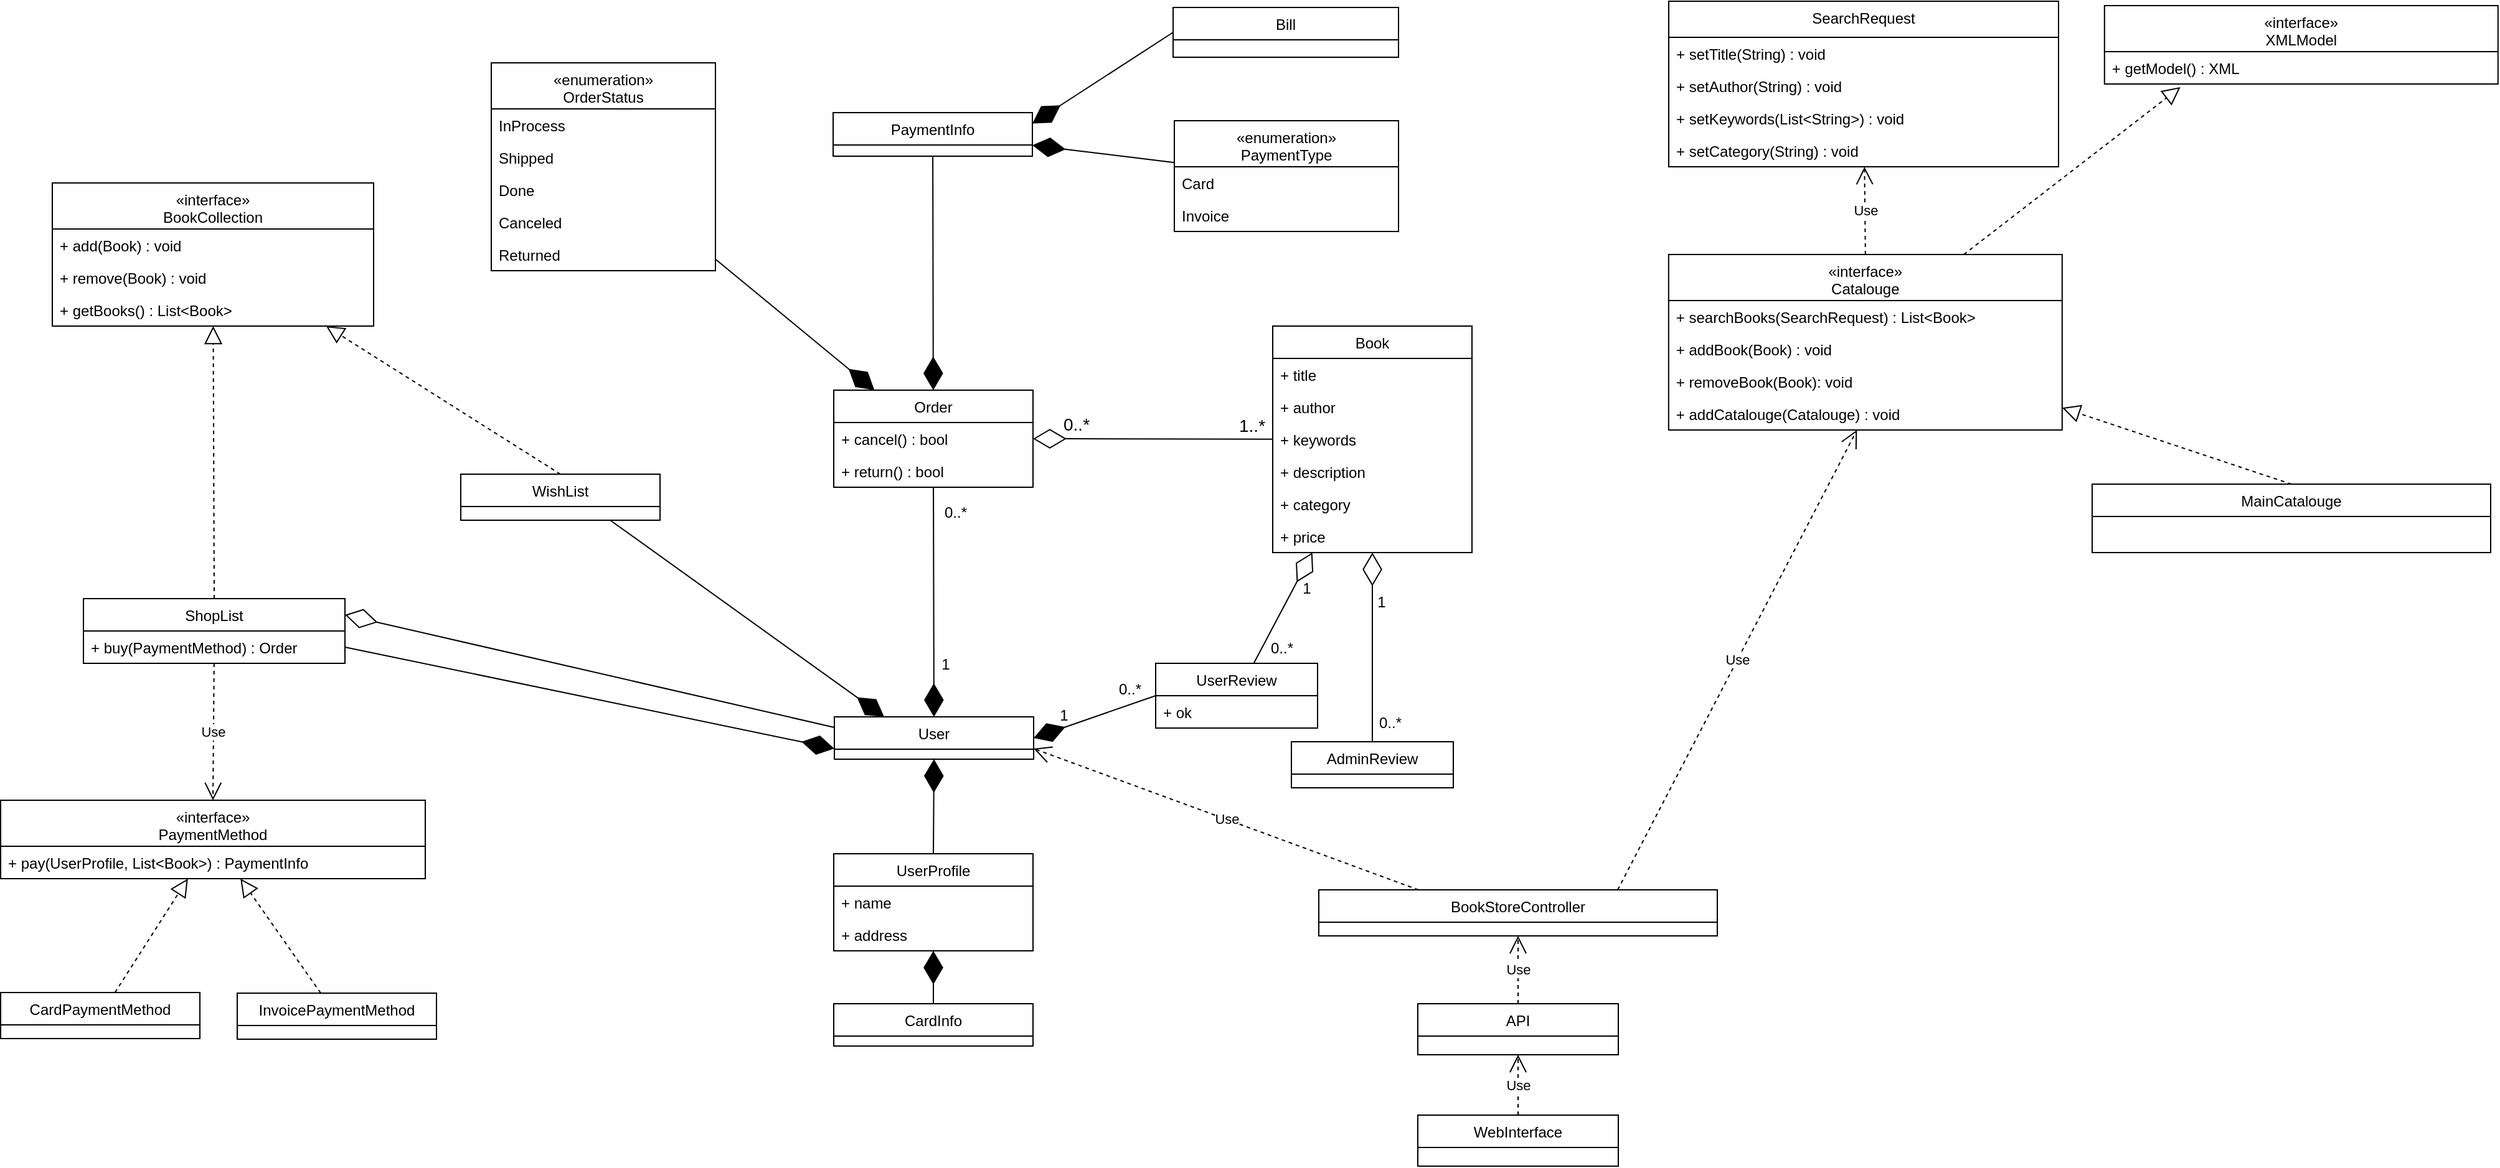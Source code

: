 <mxfile version="10.7.8" type="device"><diagram name="Page-1" id="6133507b-19e7-1e82-6fc7-422aa6c4b21f"><mxGraphModel dx="3888" dy="1508" grid="1" gridSize="10" guides="1" tooltips="1" connect="1" arrows="1" fold="1" page="1" pageScale="1" pageWidth="1100" pageHeight="850" background="#ffffff" math="0" shadow="0"><root><mxCell id="0"/><mxCell id="1" parent="0"/><mxCell id="xPc785PjOc9H_ZobObJN-13" value="Book" style="swimlane;fontStyle=0;align=center;verticalAlign=top;childLayout=stackLayout;horizontal=1;startSize=26;horizontalStack=0;resizeParent=1;resizeParentMax=0;resizeLast=0;collapsible=1;marginBottom=0;" vertex="1" parent="1"><mxGeometry x="902" y="266" width="160" height="182" as="geometry"><mxRectangle x="570" y="511" width="100" height="26" as="alternateBounds"/></mxGeometry></mxCell><mxCell id="xPc785PjOc9H_ZobObJN-14" value="+ title" style="text;strokeColor=none;fillColor=none;align=left;verticalAlign=top;spacingLeft=4;spacingRight=4;overflow=hidden;rotatable=0;points=[[0,0.5],[1,0.5]];portConstraint=eastwest;" vertex="1" parent="xPc785PjOc9H_ZobObJN-13"><mxGeometry y="26" width="160" height="26" as="geometry"/></mxCell><mxCell id="xPc785PjOc9H_ZobObJN-19" value="+ author" style="text;strokeColor=none;fillColor=none;align=left;verticalAlign=top;spacingLeft=4;spacingRight=4;overflow=hidden;rotatable=0;points=[[0,0.5],[1,0.5]];portConstraint=eastwest;" vertex="1" parent="xPc785PjOc9H_ZobObJN-13"><mxGeometry y="52" width="160" height="26" as="geometry"/></mxCell><mxCell id="xPc785PjOc9H_ZobObJN-20" value="+ keywords" style="text;strokeColor=none;fillColor=none;align=left;verticalAlign=top;spacingLeft=4;spacingRight=4;overflow=hidden;rotatable=0;points=[[0,0.5],[1,0.5]];portConstraint=eastwest;" vertex="1" parent="xPc785PjOc9H_ZobObJN-13"><mxGeometry y="78" width="160" height="26" as="geometry"/></mxCell><mxCell id="xPc785PjOc9H_ZobObJN-22" value="+ description" style="text;strokeColor=none;fillColor=none;align=left;verticalAlign=top;spacingLeft=4;spacingRight=4;overflow=hidden;rotatable=0;points=[[0,0.5],[1,0.5]];portConstraint=eastwest;" vertex="1" parent="xPc785PjOc9H_ZobObJN-13"><mxGeometry y="104" width="160" height="26" as="geometry"/></mxCell><mxCell id="xPc785PjOc9H_ZobObJN-136" value="+ category" style="text;strokeColor=none;fillColor=none;align=left;verticalAlign=top;spacingLeft=4;spacingRight=4;overflow=hidden;rotatable=0;points=[[0,0.5],[1,0.5]];portConstraint=eastwest;" vertex="1" parent="xPc785PjOc9H_ZobObJN-13"><mxGeometry y="130" width="160" height="26" as="geometry"/></mxCell><mxCell id="xPc785PjOc9H_ZobObJN-21" value="+ price" style="text;strokeColor=none;fillColor=none;align=left;verticalAlign=top;spacingLeft=4;spacingRight=4;overflow=hidden;rotatable=0;points=[[0,0.5],[1,0.5]];portConstraint=eastwest;" vertex="1" parent="xPc785PjOc9H_ZobObJN-13"><mxGeometry y="156" width="160" height="26" as="geometry"/></mxCell><mxCell id="xPc785PjOc9H_ZobObJN-29" value="Order" style="swimlane;fontStyle=0;align=center;verticalAlign=top;childLayout=stackLayout;horizontal=1;startSize=26;horizontalStack=0;resizeParent=1;resizeParentMax=0;resizeLast=0;collapsible=1;marginBottom=0;" vertex="1" parent="1"><mxGeometry x="549.5" y="317.5" width="160" height="78" as="geometry"/></mxCell><mxCell id="xPc785PjOc9H_ZobObJN-66" value="+ cancel() : bool" style="text;strokeColor=none;fillColor=none;align=left;verticalAlign=top;spacingLeft=4;spacingRight=4;overflow=hidden;rotatable=0;points=[[0,0.5],[1,0.5]];portConstraint=eastwest;" vertex="1" parent="xPc785PjOc9H_ZobObJN-29"><mxGeometry y="26" width="160" height="26" as="geometry"/></mxCell><mxCell id="xPc785PjOc9H_ZobObJN-67" value="+ return() : bool" style="text;strokeColor=none;fillColor=none;align=left;verticalAlign=top;spacingLeft=4;spacingRight=4;overflow=hidden;rotatable=0;points=[[0,0.5],[1,0.5]];portConstraint=eastwest;" vertex="1" parent="xPc785PjOc9H_ZobObJN-29"><mxGeometry y="52" width="160" height="26" as="geometry"/></mxCell><mxCell id="xPc785PjOc9H_ZobObJN-35" value="«enumeration»&#xA;OrderStatus" style="swimlane;fontStyle=0;align=center;verticalAlign=top;childLayout=stackLayout;horizontal=1;startSize=37;horizontalStack=0;resizeParent=1;resizeParentMax=0;resizeLast=0;collapsible=1;marginBottom=0;" vertex="1" parent="1"><mxGeometry x="274.5" y="54.5" width="180" height="167" as="geometry"/></mxCell><mxCell id="xPc785PjOc9H_ZobObJN-36" value="InProcess" style="text;strokeColor=none;fillColor=none;align=left;verticalAlign=top;spacingLeft=4;spacingRight=4;overflow=hidden;rotatable=0;points=[[0,0.5],[1,0.5]];portConstraint=eastwest;" vertex="1" parent="xPc785PjOc9H_ZobObJN-35"><mxGeometry y="37" width="180" height="26" as="geometry"/></mxCell><mxCell id="xPc785PjOc9H_ZobObJN-41" value="Shipped" style="text;strokeColor=none;fillColor=none;align=left;verticalAlign=top;spacingLeft=4;spacingRight=4;overflow=hidden;rotatable=0;points=[[0,0.5],[1,0.5]];portConstraint=eastwest;" vertex="1" parent="xPc785PjOc9H_ZobObJN-35"><mxGeometry y="63" width="180" height="26" as="geometry"/></mxCell><mxCell id="xPc785PjOc9H_ZobObJN-42" value="Done" style="text;strokeColor=none;fillColor=none;align=left;verticalAlign=top;spacingLeft=4;spacingRight=4;overflow=hidden;rotatable=0;points=[[0,0.5],[1,0.5]];portConstraint=eastwest;" vertex="1" parent="xPc785PjOc9H_ZobObJN-35"><mxGeometry y="89" width="180" height="26" as="geometry"/></mxCell><mxCell id="xPc785PjOc9H_ZobObJN-40" value="Canceled" style="text;strokeColor=none;fillColor=none;align=left;verticalAlign=top;spacingLeft=4;spacingRight=4;overflow=hidden;rotatable=0;points=[[0,0.5],[1,0.5]];portConstraint=eastwest;" vertex="1" parent="xPc785PjOc9H_ZobObJN-35"><mxGeometry y="115" width="180" height="26" as="geometry"/></mxCell><mxCell id="xPc785PjOc9H_ZobObJN-68" value="Returned" style="text;strokeColor=none;fillColor=none;align=left;verticalAlign=top;spacingLeft=4;spacingRight=4;overflow=hidden;rotatable=0;points=[[0,0.5],[1,0.5]];portConstraint=eastwest;" vertex="1" parent="xPc785PjOc9H_ZobObJN-35"><mxGeometry y="141" width="180" height="26" as="geometry"/></mxCell><mxCell id="xPc785PjOc9H_ZobObJN-43" value="" style="endArrow=diamondThin;endFill=1;endSize=24;html=1;" edge="1" parent="1" source="xPc785PjOc9H_ZobObJN-35" target="xPc785PjOc9H_ZobObJN-29"><mxGeometry width="160" relative="1" as="geometry"><mxPoint x="230" y="380" as="sourcePoint"/><mxPoint x="390" y="380" as="targetPoint"/></mxGeometry></mxCell><mxCell id="xPc785PjOc9H_ZobObJN-44" value="PaymentInfo" style="swimlane;fontStyle=0;align=center;verticalAlign=top;childLayout=stackLayout;horizontal=1;startSize=26;horizontalStack=0;resizeParent=1;resizeParentMax=0;resizeLast=0;collapsible=1;marginBottom=0;" vertex="1" parent="1"><mxGeometry x="549" y="94.5" width="160" height="35" as="geometry"/></mxCell><mxCell id="xPc785PjOc9H_ZobObJN-49" value="«enumeration»&#xA;PaymentType" style="swimlane;fontStyle=0;align=center;verticalAlign=top;childLayout=stackLayout;horizontal=1;startSize=37;horizontalStack=0;resizeParent=1;resizeParentMax=0;resizeLast=0;collapsible=1;marginBottom=0;" vertex="1" parent="1"><mxGeometry x="823" y="101" width="180" height="89" as="geometry"/></mxCell><mxCell id="xPc785PjOc9H_ZobObJN-50" value="Card" style="text;strokeColor=none;fillColor=none;align=left;verticalAlign=top;spacingLeft=4;spacingRight=4;overflow=hidden;rotatable=0;points=[[0,0.5],[1,0.5]];portConstraint=eastwest;" vertex="1" parent="xPc785PjOc9H_ZobObJN-49"><mxGeometry y="37" width="180" height="26" as="geometry"/></mxCell><mxCell id="xPc785PjOc9H_ZobObJN-51" value="Invoice" style="text;strokeColor=none;fillColor=none;align=left;verticalAlign=top;spacingLeft=4;spacingRight=4;overflow=hidden;rotatable=0;points=[[0,0.5],[1,0.5]];portConstraint=eastwest;" vertex="1" parent="xPc785PjOc9H_ZobObJN-49"><mxGeometry y="63" width="180" height="26" as="geometry"/></mxCell><mxCell id="xPc785PjOc9H_ZobObJN-57" value="" style="endArrow=diamondThin;endFill=1;endSize=24;html=1;" edge="1" parent="1" source="xPc785PjOc9H_ZobObJN-44" target="xPc785PjOc9H_ZobObJN-29"><mxGeometry width="160" relative="1" as="geometry"><mxPoint x="690" y="230" as="sourcePoint"/><mxPoint x="753.5" y="292.167" as="targetPoint"/></mxGeometry></mxCell><mxCell id="xPc785PjOc9H_ZobObJN-60" value="CardPaymentMethod" style="swimlane;fontStyle=0;align=center;verticalAlign=top;childLayout=stackLayout;horizontal=1;startSize=26;horizontalStack=0;resizeParent=1;resizeParentMax=0;resizeLast=0;collapsible=1;marginBottom=0;" vertex="1" parent="1"><mxGeometry x="-119.5" y="801.471" width="160" height="37" as="geometry"/></mxCell><mxCell id="xPc785PjOc9H_ZobObJN-61" value="InvoicePaymentMethod" style="swimlane;fontStyle=0;align=center;verticalAlign=top;childLayout=stackLayout;horizontal=1;startSize=26;horizontalStack=0;resizeParent=1;resizeParentMax=0;resizeLast=0;collapsible=1;marginBottom=0;" vertex="1" parent="1"><mxGeometry x="70.5" y="801.971" width="160" height="37" as="geometry"/></mxCell><mxCell id="xPc785PjOc9H_ZobObJN-62" value="" style="endArrow=block;dashed=1;endFill=0;endSize=12;html=1;" edge="1" parent="1" source="xPc785PjOc9H_ZobObJN-60" target="xPc785PjOc9H_ZobObJN-63"><mxGeometry width="160" relative="1" as="geometry"><mxPoint x="-44.5" y="872.471" as="sourcePoint"/><mxPoint x="115.5" y="872.471" as="targetPoint"/></mxGeometry></mxCell><mxCell id="xPc785PjOc9H_ZobObJN-63" value="«interface»&#xA;PaymentMethod" style="swimlane;fontStyle=0;align=center;verticalAlign=top;childLayout=stackLayout;horizontal=1;startSize=37;horizontalStack=0;resizeParent=1;resizeParentMax=0;resizeLast=0;collapsible=1;marginBottom=0;" vertex="1" parent="1"><mxGeometry x="-119.5" y="646.971" width="341" height="63" as="geometry"/></mxCell><mxCell id="xPc785PjOc9H_ZobObJN-79" value="+ pay(UserProfile, List&lt;Book&gt;) : PaymentInfo" style="text;strokeColor=none;fillColor=none;align=left;verticalAlign=top;spacingLeft=4;spacingRight=4;overflow=hidden;rotatable=0;points=[[0,0.5],[1,0.5]];portConstraint=eastwest;" vertex="1" parent="xPc785PjOc9H_ZobObJN-63"><mxGeometry y="37" width="341" height="26" as="geometry"/></mxCell><mxCell id="xPc785PjOc9H_ZobObJN-64" value="" style="endArrow=block;dashed=1;endFill=0;endSize=12;html=1;" edge="1" parent="1" source="xPc785PjOc9H_ZobObJN-61" target="xPc785PjOc9H_ZobObJN-63"><mxGeometry width="160" relative="1" as="geometry"><mxPoint x="-8.177" y="918.971" as="sourcePoint"/><mxPoint x="47.019" y="757.471" as="targetPoint"/></mxGeometry></mxCell><mxCell id="xPc785PjOc9H_ZobObJN-69" value="" style="endArrow=diamondThin;endFill=1;endSize=24;html=1;entryX=1;entryY=0.75;entryDx=0;entryDy=0;" edge="1" parent="1" source="xPc785PjOc9H_ZobObJN-49" target="xPc785PjOc9H_ZobObJN-44"><mxGeometry width="160" relative="1" as="geometry"><mxPoint x="583.523" y="122" as="sourcePoint"/><mxPoint x="529.606" y="276" as="targetPoint"/></mxGeometry></mxCell><mxCell id="xPc785PjOc9H_ZobObJN-75" value="Bill" style="swimlane;fontStyle=0;align=center;verticalAlign=top;childLayout=stackLayout;horizontal=1;startSize=26;horizontalStack=0;resizeParent=1;resizeParentMax=0;resizeLast=0;collapsible=1;marginBottom=0;" vertex="1" parent="1"><mxGeometry x="822" y="10" width="181" height="40" as="geometry"/></mxCell><mxCell id="xPc785PjOc9H_ZobObJN-77" value="" style="endArrow=diamondThin;endFill=1;endSize=24;html=1;entryX=1;entryY=0.25;entryDx=0;entryDy=0;exitX=0;exitY=0.5;exitDx=0;exitDy=0;" edge="1" parent="1" source="xPc785PjOc9H_ZobObJN-75" target="xPc785PjOc9H_ZobObJN-44"><mxGeometry width="160" relative="1" as="geometry"><mxPoint x="778.5" y="97.536" as="sourcePoint"/><mxPoint x="670" y="66.235" as="targetPoint"/></mxGeometry></mxCell><mxCell id="xPc785PjOc9H_ZobObJN-80" value="" style="endArrow=diamondThin;endFill=0;endSize=24;html=1;entryX=1;entryY=0.5;entryDx=0;entryDy=0;" edge="1" parent="1" source="xPc785PjOc9H_ZobObJN-13" target="xPc785PjOc9H_ZobObJN-29"><mxGeometry width="160" relative="1" as="geometry"><mxPoint x="560" y="560" as="sourcePoint"/><mxPoint x="720" y="560" as="targetPoint"/></mxGeometry></mxCell><mxCell id="xPc785PjOc9H_ZobObJN-83" value="&lt;font style=&quot;font-size: 14px&quot;&gt;1..*&lt;/font&gt;" style="text;html=1;resizable=0;points=[];align=center;verticalAlign=middle;labelBackgroundColor=#ffffff;" vertex="1" connectable="0" parent="xPc785PjOc9H_ZobObJN-80"><mxGeometry x="-0.581" y="-3" relative="1" as="geometry"><mxPoint x="23" y="-8.5" as="offset"/></mxGeometry></mxCell><mxCell id="xPc785PjOc9H_ZobObJN-84" value="&lt;font style=&quot;font-size: 14px&quot;&gt;0..* &lt;/font&gt;" style="text;html=1;resizable=0;points=[];align=center;verticalAlign=middle;labelBackgroundColor=#ffffff;" vertex="1" connectable="0" parent="xPc785PjOc9H_ZobObJN-80"><mxGeometry x="0.64" y="2" relative="1" as="geometry"><mxPoint y="-14" as="offset"/></mxGeometry></mxCell><mxCell id="xPc785PjOc9H_ZobObJN-85" value="«interface»&#xA;Catalouge" style="swimlane;fontStyle=0;align=center;verticalAlign=top;childLayout=stackLayout;horizontal=1;startSize=37;horizontalStack=0;resizeParent=1;resizeParentMax=0;resizeLast=0;collapsible=1;marginBottom=0;" vertex="1" parent="1"><mxGeometry x="1219.912" y="208.5" width="316" height="141" as="geometry"/></mxCell><mxCell id="xPc785PjOc9H_ZobObJN-87" value="+ searchBooks(SearchRequest) : List&lt;Book&gt; " style="text;strokeColor=none;fillColor=none;align=left;verticalAlign=top;spacingLeft=4;spacingRight=4;overflow=hidden;rotatable=0;points=[[0,0.5],[1,0.5]];portConstraint=eastwest;" vertex="1" parent="xPc785PjOc9H_ZobObJN-85"><mxGeometry y="37" width="316" height="26" as="geometry"/></mxCell><mxCell id="xPc785PjOc9H_ZobObJN-88" value="+ addBook(Book) : void" style="text;strokeColor=none;fillColor=none;align=left;verticalAlign=top;spacingLeft=4;spacingRight=4;overflow=hidden;rotatable=0;points=[[0,0.5],[1,0.5]];portConstraint=eastwest;" vertex="1" parent="xPc785PjOc9H_ZobObJN-85"><mxGeometry y="63" width="316" height="26" as="geometry"/></mxCell><mxCell id="xPc785PjOc9H_ZobObJN-99" value="+ removeBook(Book): void" style="text;strokeColor=none;fillColor=none;align=left;verticalAlign=top;spacingLeft=4;spacingRight=4;overflow=hidden;rotatable=0;points=[[0,0.5],[1,0.5]];portConstraint=eastwest;" vertex="1" parent="xPc785PjOc9H_ZobObJN-85"><mxGeometry y="89" width="316" height="26" as="geometry"/></mxCell><mxCell id="xPc785PjOc9H_ZobObJN-86" value="+ addCatalouge(Catalouge) : void" style="text;strokeColor=none;fillColor=none;align=left;verticalAlign=top;spacingLeft=4;spacingRight=4;overflow=hidden;rotatable=0;points=[[0,0.5],[1,0.5]];portConstraint=eastwest;" vertex="1" parent="xPc785PjOc9H_ZobObJN-85"><mxGeometry y="115" width="316" height="26" as="geometry"/></mxCell><mxCell id="xPc785PjOc9H_ZobObJN-89" value="User" style="swimlane;fontStyle=0;align=center;verticalAlign=top;childLayout=stackLayout;horizontal=1;startSize=26;horizontalStack=0;resizeParent=1;resizeParentMax=0;resizeLast=0;collapsible=1;marginBottom=0;" vertex="1" parent="1"><mxGeometry x="550" y="580" width="160" height="34" as="geometry"/></mxCell><mxCell id="xPc785PjOc9H_ZobObJN-93" value="" style="endArrow=diamondThin;endFill=1;endSize=24;html=1;" edge="1" parent="1" source="xPc785PjOc9H_ZobObJN-67" target="xPc785PjOc9H_ZobObJN-89"><mxGeometry width="160" relative="1" as="geometry"><mxPoint x="599.918" y="368" as="sourcePoint"/><mxPoint x="540.1" y="574" as="targetPoint"/></mxGeometry></mxCell><mxCell id="xPc785PjOc9H_ZobObJN-114" value="1" style="text;html=1;resizable=0;points=[];align=center;verticalAlign=middle;labelBackgroundColor=#ffffff;" vertex="1" connectable="0" parent="xPc785PjOc9H_ZobObJN-93"><mxGeometry x="0.541" y="2" relative="1" as="geometry"><mxPoint x="7" as="offset"/></mxGeometry></mxCell><mxCell id="xPc785PjOc9H_ZobObJN-115" value="0..*" style="text;html=1;resizable=0;points=[];align=center;verticalAlign=middle;labelBackgroundColor=#ffffff;" vertex="1" connectable="0" parent="xPc785PjOc9H_ZobObJN-93"><mxGeometry x="-0.785" y="-1" relative="1" as="geometry"><mxPoint x="18" as="offset"/></mxGeometry></mxCell><mxCell id="xPc785PjOc9H_ZobObJN-94" value="UserProfile" style="swimlane;fontStyle=0;align=center;verticalAlign=top;childLayout=stackLayout;horizontal=1;startSize=26;horizontalStack=0;resizeParent=1;resizeParentMax=0;resizeLast=0;collapsible=1;marginBottom=0;" vertex="1" parent="1"><mxGeometry x="549.5" y="690" width="160" height="78" as="geometry"/></mxCell><mxCell id="xPc785PjOc9H_ZobObJN-95" value="+ name" style="text;strokeColor=none;fillColor=none;align=left;verticalAlign=top;spacingLeft=4;spacingRight=4;overflow=hidden;rotatable=0;points=[[0,0.5],[1,0.5]];portConstraint=eastwest;" vertex="1" parent="xPc785PjOc9H_ZobObJN-94"><mxGeometry y="26" width="160" height="26" as="geometry"/></mxCell><mxCell id="xPc785PjOc9H_ZobObJN-102" value="+ address" style="text;strokeColor=none;fillColor=none;align=left;verticalAlign=top;spacingLeft=4;spacingRight=4;overflow=hidden;rotatable=0;points=[[0,0.5],[1,0.5]];portConstraint=eastwest;" vertex="1" parent="xPc785PjOc9H_ZobObJN-94"><mxGeometry y="52" width="160" height="26" as="geometry"/></mxCell><mxCell id="xPc785PjOc9H_ZobObJN-103" value="CardInfo" style="swimlane;fontStyle=0;align=center;verticalAlign=top;childLayout=stackLayout;horizontal=1;startSize=26;horizontalStack=0;resizeParent=1;resizeParentMax=0;resizeLast=0;collapsible=1;marginBottom=0;" vertex="1" parent="1"><mxGeometry x="549.5" y="810.5" width="160" height="34" as="geometry"/></mxCell><mxCell id="xPc785PjOc9H_ZobObJN-108" value="" style="endArrow=diamondThin;endFill=1;endSize=24;html=1;exitX=0.5;exitY=0;exitDx=0;exitDy=0;" edge="1" parent="1" source="xPc785PjOc9H_ZobObJN-103" target="xPc785PjOc9H_ZobObJN-102"><mxGeometry width="160" relative="1" as="geometry"><mxPoint x="707.106" y="436.0" as="sourcePoint"/><mxPoint x="1180" y="546" as="targetPoint"/></mxGeometry></mxCell><mxCell id="xPc785PjOc9H_ZobObJN-111" value="" style="endArrow=diamondThin;endFill=1;endSize=24;html=1;exitX=0.5;exitY=0;exitDx=0;exitDy=0;entryX=0.5;entryY=1;entryDx=0;entryDy=0;" edge="1" parent="1" source="xPc785PjOc9H_ZobObJN-94" target="xPc785PjOc9H_ZobObJN-89"><mxGeometry width="160" relative="1" as="geometry"><mxPoint x="789.5" y="730.029" as="sourcePoint"/><mxPoint x="640" y="630" as="targetPoint"/></mxGeometry></mxCell><mxCell id="xPc785PjOc9H_ZobObJN-120" value="«interface»&#xA;BookCollection" style="swimlane;fontStyle=0;align=center;verticalAlign=top;childLayout=stackLayout;horizontal=1;startSize=37;horizontalStack=0;resizeParent=1;resizeParentMax=0;resizeLast=0;collapsible=1;marginBottom=0;" vertex="1" parent="1"><mxGeometry x="-78" y="151" width="258" height="115" as="geometry"/></mxCell><mxCell id="xPc785PjOc9H_ZobObJN-121" value="+ add(Book) : void" style="text;strokeColor=none;fillColor=none;align=left;verticalAlign=top;spacingLeft=4;spacingRight=4;overflow=hidden;rotatable=0;points=[[0,0.5],[1,0.5]];portConstraint=eastwest;" vertex="1" parent="xPc785PjOc9H_ZobObJN-120"><mxGeometry y="37" width="258" height="26" as="geometry"/></mxCell><mxCell id="xPc785PjOc9H_ZobObJN-135" value="+ remove(Book) : void" style="text;strokeColor=none;fillColor=none;align=left;verticalAlign=top;spacingLeft=4;spacingRight=4;overflow=hidden;rotatable=0;points=[[0,0.5],[1,0.5]];portConstraint=eastwest;" vertex="1" parent="xPc785PjOc9H_ZobObJN-120"><mxGeometry y="63" width="258" height="26" as="geometry"/></mxCell><mxCell id="xPc785PjOc9H_ZobObJN-122" value="+ getBooks() : List&lt;Book&gt;" style="text;strokeColor=none;fillColor=none;align=left;verticalAlign=top;spacingLeft=4;spacingRight=4;overflow=hidden;rotatable=0;points=[[0,0.5],[1,0.5]];portConstraint=eastwest;" vertex="1" parent="xPc785PjOc9H_ZobObJN-120"><mxGeometry y="89" width="258" height="26" as="geometry"/></mxCell><mxCell id="xPc785PjOc9H_ZobObJN-123" value="WishList" style="swimlane;fontStyle=0;align=center;verticalAlign=top;childLayout=stackLayout;horizontal=1;startSize=26;horizontalStack=0;resizeParent=1;resizeParentMax=0;resizeLast=0;collapsible=1;marginBottom=0;" vertex="1" parent="1"><mxGeometry x="250" y="385" width="160" height="37" as="geometry"/></mxCell><mxCell id="xPc785PjOc9H_ZobObJN-124" value="" style="endArrow=block;dashed=1;endFill=0;endSize=12;html=1;exitX=0.5;exitY=0;exitDx=0;exitDy=0;" edge="1" parent="1" source="xPc785PjOc9H_ZobObJN-123" target="xPc785PjOc9H_ZobObJN-120"><mxGeometry width="160" relative="1" as="geometry"><mxPoint x="-407.691" y="755.5" as="sourcePoint"/><mxPoint x="-351.756" y="664" as="targetPoint"/></mxGeometry></mxCell><mxCell id="xPc785PjOc9H_ZobObJN-125" value="ShopList" style="swimlane;fontStyle=0;align=center;verticalAlign=top;childLayout=stackLayout;horizontal=1;startSize=26;horizontalStack=0;resizeParent=1;resizeParentMax=0;resizeLast=0;collapsible=1;marginBottom=0;" vertex="1" parent="1"><mxGeometry x="-53" y="485" width="210" height="52" as="geometry"/></mxCell><mxCell id="xPc785PjOc9H_ZobObJN-131" value="+ buy(PaymentMethod) : Order" style="text;strokeColor=none;fillColor=none;align=left;verticalAlign=top;spacingLeft=4;spacingRight=4;overflow=hidden;rotatable=0;points=[[0,0.5],[1,0.5]];portConstraint=eastwest;" vertex="1" parent="xPc785PjOc9H_ZobObJN-125"><mxGeometry y="26" width="210" height="26" as="geometry"/></mxCell><mxCell id="xPc785PjOc9H_ZobObJN-126" value="" style="endArrow=block;dashed=1;endFill=0;endSize=12;html=1;exitX=0.5;exitY=0;exitDx=0;exitDy=0;" edge="1" parent="1" source="xPc785PjOc9H_ZobObJN-125" target="xPc785PjOc9H_ZobObJN-120"><mxGeometry width="160" relative="1" as="geometry"><mxPoint x="66.721" y="548" as="sourcePoint"/><mxPoint x="176" y="478" as="targetPoint"/></mxGeometry></mxCell><mxCell id="xPc785PjOc9H_ZobObJN-129" value="" style="endArrow=diamondThin;endFill=1;endSize=24;html=1;entryX=0;entryY=0.75;entryDx=0;entryDy=0;exitX=1;exitY=0.75;exitDx=0;exitDy=0;" edge="1" parent="1" source="xPc785PjOc9H_ZobObJN-125" target="xPc785PjOc9H_ZobObJN-89"><mxGeometry width="160" relative="1" as="geometry"><mxPoint x="-20" y="540" as="sourcePoint"/><mxPoint x="560" y="617" as="targetPoint"/></mxGeometry></mxCell><mxCell id="xPc785PjOc9H_ZobObJN-130" value="" style="endArrow=diamondThin;endFill=1;endSize=24;html=1;exitX=0.75;exitY=1;exitDx=0;exitDy=0;" edge="1" parent="1" source="xPc785PjOc9H_ZobObJN-123"><mxGeometry width="160" relative="1" as="geometry"><mxPoint x="220" y="508" as="sourcePoint"/><mxPoint x="590" y="580" as="targetPoint"/></mxGeometry></mxCell><mxCell id="xPc785PjOc9H_ZobObJN-138" value="Use" style="endArrow=open;endSize=12;dashed=1;html=1;entryX=0.5;entryY=0;entryDx=0;entryDy=0;" edge="1" parent="1" source="xPc785PjOc9H_ZobObJN-131" target="xPc785PjOc9H_ZobObJN-63"><mxGeometry width="160" relative="1" as="geometry"><mxPoint x="-280" y="630" as="sourcePoint"/><mxPoint x="-120" y="630" as="targetPoint"/></mxGeometry></mxCell><mxCell id="xPc785PjOc9H_ZobObJN-140" value="" style="endArrow=diamondThin;endFill=0;endSize=24;html=1;exitX=0;exitY=0.25;exitDx=0;exitDy=0;entryX=1;entryY=0.25;entryDx=0;entryDy=0;" edge="1" parent="1" source="xPc785PjOc9H_ZobObJN-89" target="xPc785PjOc9H_ZobObJN-125"><mxGeometry width="160" relative="1" as="geometry"><mxPoint x="310" y="640" as="sourcePoint"/><mxPoint x="220" y="520" as="targetPoint"/></mxGeometry></mxCell><mxCell id="xPc785PjOc9H_ZobObJN-142" value="SearchRequest" style="swimlane;fontStyle=0;align=center;verticalAlign=top;childLayout=stackLayout;horizontal=1;startSize=29;horizontalStack=0;resizeParent=1;resizeParentMax=0;resizeLast=0;collapsible=1;marginBottom=0;" vertex="1" parent="1"><mxGeometry x="1220" y="5" width="313" height="133" as="geometry"/></mxCell><mxCell id="xPc785PjOc9H_ZobObJN-144" value="+ setTitle(String) : void" style="text;strokeColor=none;fillColor=none;align=left;verticalAlign=top;spacingLeft=4;spacingRight=4;overflow=hidden;rotatable=0;points=[[0,0.5],[1,0.5]];portConstraint=eastwest;" vertex="1" parent="xPc785PjOc9H_ZobObJN-142"><mxGeometry y="29" width="313" height="26" as="geometry"/></mxCell><mxCell id="xPc785PjOc9H_ZobObJN-143" value="+ setAuthor(String) : void" style="text;strokeColor=none;fillColor=none;align=left;verticalAlign=top;spacingLeft=4;spacingRight=4;overflow=hidden;rotatable=0;points=[[0,0.5],[1,0.5]];portConstraint=eastwest;" vertex="1" parent="xPc785PjOc9H_ZobObJN-142"><mxGeometry y="55" width="313" height="26" as="geometry"/></mxCell><mxCell id="xPc785PjOc9H_ZobObJN-146" value="+ setKeywords(List&lt;String&gt;) : void" style="text;strokeColor=none;fillColor=none;align=left;verticalAlign=top;spacingLeft=4;spacingRight=4;overflow=hidden;rotatable=0;points=[[0,0.5],[1,0.5]];portConstraint=eastwest;" vertex="1" parent="xPc785PjOc9H_ZobObJN-142"><mxGeometry y="81" width="313" height="26" as="geometry"/></mxCell><mxCell id="xPc785PjOc9H_ZobObJN-145" value="+ setCategory(String) : void" style="text;strokeColor=none;fillColor=none;align=left;verticalAlign=top;spacingLeft=4;spacingRight=4;overflow=hidden;rotatable=0;points=[[0,0.5],[1,0.5]];portConstraint=eastwest;" vertex="1" parent="xPc785PjOc9H_ZobObJN-142"><mxGeometry y="107" width="313" height="26" as="geometry"/></mxCell><mxCell id="xPc785PjOc9H_ZobObJN-147" value="Use" style="endArrow=open;endSize=12;dashed=1;html=1;exitX=0.5;exitY=0;exitDx=0;exitDy=0;" edge="1" parent="1" source="xPc785PjOc9H_ZobObJN-85" target="xPc785PjOc9H_ZobObJN-142"><mxGeometry width="160" relative="1" as="geometry"><mxPoint x="1493" y="490" as="sourcePoint"/><mxPoint x="1593" y="259" as="targetPoint"/></mxGeometry></mxCell><mxCell id="xPc785PjOc9H_ZobObJN-148" value="MainCatalouge" style="swimlane;fontStyle=0;align=center;verticalAlign=top;childLayout=stackLayout;horizontal=1;startSize=26;horizontalStack=0;resizeParent=1;resizeParentMax=0;resizeLast=0;collapsible=1;marginBottom=0;" vertex="1" parent="1"><mxGeometry x="1560" y="393" width="320" height="55" as="geometry"/></mxCell><mxCell id="xPc785PjOc9H_ZobObJN-149" value="«interface»&#xA;XMLModel" style="swimlane;fontStyle=0;align=center;verticalAlign=top;childLayout=stackLayout;horizontal=1;startSize=37;horizontalStack=0;resizeParent=1;resizeParentMax=0;resizeLast=0;collapsible=1;marginBottom=0;" vertex="1" parent="1"><mxGeometry x="1569.912" y="8.5" width="316" height="63" as="geometry"/></mxCell><mxCell id="xPc785PjOc9H_ZobObJN-150" value="+ getModel() : XML " style="text;strokeColor=none;fillColor=none;align=left;verticalAlign=top;spacingLeft=4;spacingRight=4;overflow=hidden;rotatable=0;points=[[0,0.5],[1,0.5]];portConstraint=eastwest;" vertex="1" parent="xPc785PjOc9H_ZobObJN-149"><mxGeometry y="37" width="316" height="26" as="geometry"/></mxCell><mxCell id="xPc785PjOc9H_ZobObJN-154" value="" style="endArrow=block;dashed=1;endFill=0;endSize=12;html=1;exitX=0.5;exitY=0;exitDx=0;exitDy=0;" edge="1" parent="1" source="xPc785PjOc9H_ZobObJN-148" target="xPc785PjOc9H_ZobObJN-85"><mxGeometry width="160" relative="1" as="geometry"><mxPoint x="966.537" y="767.971" as="sourcePoint"/><mxPoint x="1380" y="380" as="targetPoint"/></mxGeometry></mxCell><mxCell id="xPc785PjOc9H_ZobObJN-155" value="" style="endArrow=block;dashed=1;endFill=0;endSize=12;html=1;exitX=0.75;exitY=0;exitDx=0;exitDy=0;entryX=0.193;entryY=1.096;entryDx=0;entryDy=0;entryPerimeter=0;" edge="1" parent="1" source="xPc785PjOc9H_ZobObJN-85" target="xPc785PjOc9H_ZobObJN-150"><mxGeometry width="160" relative="1" as="geometry"><mxPoint x="1410" y="410" as="sourcePoint"/><mxPoint x="1570" y="370" as="targetPoint"/></mxGeometry></mxCell><mxCell id="xPc785PjOc9H_ZobObJN-156" value="UserReview" style="swimlane;fontStyle=0;align=center;verticalAlign=top;childLayout=stackLayout;horizontal=1;startSize=26;horizontalStack=0;resizeParent=1;resizeParentMax=0;resizeLast=0;collapsible=1;marginBottom=0;" vertex="1" parent="1"><mxGeometry x="808" y="537" width="130" height="52" as="geometry"/></mxCell><mxCell id="xPc785PjOc9H_ZobObJN-170" value="+ ok" style="text;strokeColor=none;fillColor=none;align=left;verticalAlign=top;spacingLeft=4;spacingRight=4;overflow=hidden;rotatable=0;points=[[0,0.5],[1,0.5]];portConstraint=eastwest;" vertex="1" parent="xPc785PjOc9H_ZobObJN-156"><mxGeometry y="26" width="130" height="26" as="geometry"/></mxCell><mxCell id="xPc785PjOc9H_ZobObJN-157" value="AdminReview" style="swimlane;fontStyle=0;align=center;verticalAlign=top;childLayout=stackLayout;horizontal=1;startSize=26;horizontalStack=0;resizeParent=1;resizeParentMax=0;resizeLast=0;collapsible=1;marginBottom=0;" vertex="1" parent="1"><mxGeometry x="917" y="600" width="130" height="37" as="geometry"/></mxCell><mxCell id="xPc785PjOc9H_ZobObJN-158" value="" style="endArrow=diamondThin;endFill=0;endSize=24;html=1;" edge="1" parent="1" source="xPc785PjOc9H_ZobObJN-157" target="xPc785PjOc9H_ZobObJN-21"><mxGeometry width="160" relative="1" as="geometry"><mxPoint x="1040" y="530" as="sourcePoint"/><mxPoint x="980" y="490" as="targetPoint"/></mxGeometry></mxCell><mxCell id="xPc785PjOc9H_ZobObJN-160" value="&lt;font&gt;0..* &lt;/font&gt;" style="text;html=1;resizable=0;points=[];align=center;verticalAlign=middle;labelBackgroundColor=#ffffff;" vertex="1" connectable="0" parent="xPc785PjOc9H_ZobObJN-158"><mxGeometry x="-0.776" relative="1" as="geometry"><mxPoint x="14" y="2" as="offset"/></mxGeometry></mxCell><mxCell id="xPc785PjOc9H_ZobObJN-161" value="1" style="text;html=1;resizable=0;points=[];align=center;verticalAlign=middle;labelBackgroundColor=#ffffff;" vertex="1" connectable="0" parent="xPc785PjOc9H_ZobObJN-158"><mxGeometry x="0.474" y="-1" relative="1" as="geometry"><mxPoint x="6" as="offset"/></mxGeometry></mxCell><mxCell id="xPc785PjOc9H_ZobObJN-162" value="" style="endArrow=diamondThin;endFill=0;endSize=24;html=1;" edge="1" parent="1" source="xPc785PjOc9H_ZobObJN-156" target="xPc785PjOc9H_ZobObJN-13"><mxGeometry width="160" relative="1" as="geometry"><mxPoint x="917" y="530" as="sourcePoint"/><mxPoint x="917" y="450" as="targetPoint"/></mxGeometry></mxCell><mxCell id="xPc785PjOc9H_ZobObJN-163" value="&lt;font&gt;0..* &lt;/font&gt;" style="text;html=1;resizable=0;points=[];align=center;verticalAlign=middle;labelBackgroundColor=#ffffff;" vertex="1" connectable="0" parent="xPc785PjOc9H_ZobObJN-162"><mxGeometry x="-0.776" relative="1" as="geometry"><mxPoint x="17" y="-2" as="offset"/></mxGeometry></mxCell><mxCell id="xPc785PjOc9H_ZobObJN-164" value="1" style="text;html=1;resizable=0;points=[];align=center;verticalAlign=middle;labelBackgroundColor=#ffffff;" vertex="1" connectable="0" parent="xPc785PjOc9H_ZobObJN-162"><mxGeometry x="0.474" y="-1" relative="1" as="geometry"><mxPoint x="6" y="5" as="offset"/></mxGeometry></mxCell><mxCell id="xPc785PjOc9H_ZobObJN-166" value="" style="endArrow=diamondThin;endFill=1;endSize=24;html=1;exitX=0;exitY=0.5;exitDx=0;exitDy=0;entryX=1;entryY=0.5;entryDx=0;entryDy=0;" edge="1" parent="1" source="xPc785PjOc9H_ZobObJN-156" target="xPc785PjOc9H_ZobObJN-89"><mxGeometry width="160" relative="1" as="geometry"><mxPoint x="750.167" y="696.833" as="sourcePoint"/><mxPoint x="750.167" y="620.167" as="targetPoint"/></mxGeometry></mxCell><mxCell id="xPc785PjOc9H_ZobObJN-167" value="1" style="text;html=1;resizable=0;points=[];align=center;verticalAlign=middle;labelBackgroundColor=#ffffff;" vertex="1" connectable="0" parent="xPc785PjOc9H_ZobObJN-166"><mxGeometry x="0.34" y="1" relative="1" as="geometry"><mxPoint x="-9" y="-8" as="offset"/></mxGeometry></mxCell><mxCell id="xPc785PjOc9H_ZobObJN-168" value="0..*" style="text;html=1;resizable=0;points=[];align=center;verticalAlign=middle;labelBackgroundColor=#ffffff;" vertex="1" connectable="0" parent="xPc785PjOc9H_ZobObJN-166"><mxGeometry x="-0.707" y="1" relative="1" as="geometry"><mxPoint x="-7" y="-11" as="offset"/></mxGeometry></mxCell><mxCell id="xPc785PjOc9H_ZobObJN-171" value="BookStoreController" style="swimlane;fontStyle=0;align=center;verticalAlign=top;childLayout=stackLayout;horizontal=1;startSize=26;horizontalStack=0;resizeParent=1;resizeParentMax=0;resizeLast=0;collapsible=1;marginBottom=0;" vertex="1" parent="1"><mxGeometry x="939" y="719" width="320" height="37" as="geometry"/></mxCell><mxCell id="xPc785PjOc9H_ZobObJN-175" value="Use" style="endArrow=open;endSize=12;dashed=1;html=1;exitX=0.75;exitY=0;exitDx=0;exitDy=0;" edge="1" parent="1" source="xPc785PjOc9H_ZobObJN-171" target="xPc785PjOc9H_ZobObJN-86"><mxGeometry width="160" relative="1" as="geometry"><mxPoint x="1270" y="660" as="sourcePoint"/><mxPoint x="1230" y="380" as="targetPoint"/></mxGeometry></mxCell><mxCell id="xPc785PjOc9H_ZobObJN-176" value="Use" style="endArrow=open;endSize=12;dashed=1;html=1;exitX=0.25;exitY=0;exitDx=0;exitDy=0;entryX=1;entryY=0.75;entryDx=0;entryDy=0;" edge="1" parent="1" source="xPc785PjOc9H_ZobObJN-171" target="xPc785PjOc9H_ZobObJN-89"><mxGeometry width="160" relative="1" as="geometry"><mxPoint x="1140.429" y="725.857" as="sourcePoint"/><mxPoint x="1379.431" y="359.5" as="targetPoint"/></mxGeometry></mxCell><mxCell id="xPc785PjOc9H_ZobObJN-177" value="API" style="swimlane;fontStyle=0;align=center;verticalAlign=top;childLayout=stackLayout;horizontal=1;startSize=26;horizontalStack=0;resizeParent=1;resizeParentMax=0;resizeLast=0;collapsible=1;marginBottom=0;" vertex="1" parent="1"><mxGeometry x="1018.5" y="810.5" width="161" height="41" as="geometry"/></mxCell><mxCell id="xPc785PjOc9H_ZobObJN-178" value="Use" style="endArrow=open;endSize=12;dashed=1;html=1;entryX=0.5;entryY=1;entryDx=0;entryDy=0;" edge="1" parent="1" source="xPc785PjOc9H_ZobObJN-177" target="xPc785PjOc9H_ZobObJN-171"><mxGeometry width="160" relative="1" as="geometry"><mxPoint x="1188.833" y="728.667" as="sourcePoint"/><mxPoint x="1381.14" y="359.5" as="targetPoint"/></mxGeometry></mxCell><mxCell id="xPc785PjOc9H_ZobObJN-179" value="WebInterface" style="swimlane;fontStyle=0;align=center;verticalAlign=top;childLayout=stackLayout;horizontal=1;startSize=26;horizontalStack=0;resizeParent=1;resizeParentMax=0;resizeLast=0;collapsible=1;marginBottom=0;" vertex="1" parent="1"><mxGeometry x="1018.5" y="900" width="161" height="41" as="geometry"/></mxCell><mxCell id="xPc785PjOc9H_ZobObJN-180" value="Use" style="endArrow=open;endSize=12;dashed=1;html=1;entryX=0.5;entryY=1;entryDx=0;entryDy=0;exitX=0.5;exitY=0;exitDx=0;exitDy=0;" edge="1" parent="1" source="xPc785PjOc9H_ZobObJN-179" target="xPc785PjOc9H_ZobObJN-177"><mxGeometry width="160" relative="1" as="geometry"><mxPoint x="1109" y="820.5" as="sourcePoint"/><mxPoint x="1109" y="766" as="targetPoint"/></mxGeometry></mxCell></root></mxGraphModel></diagram></mxfile>